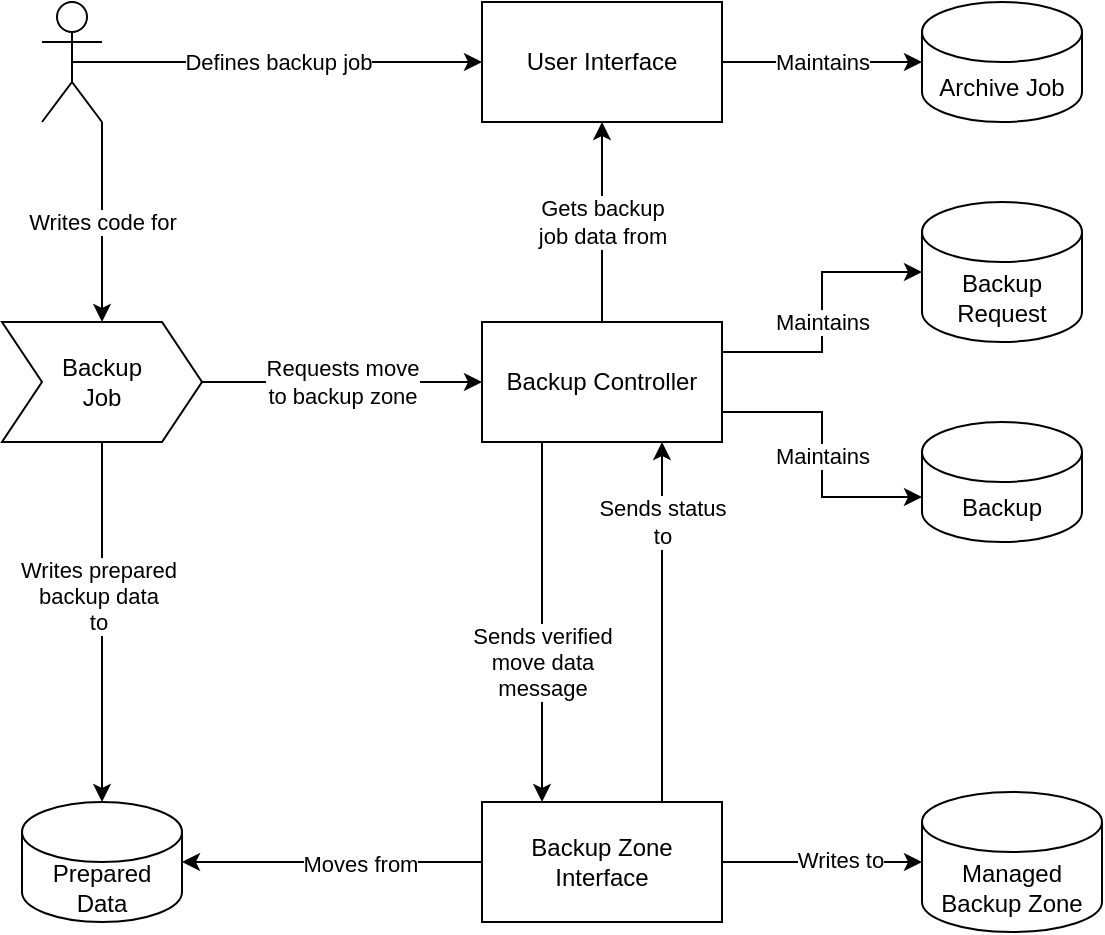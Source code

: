 <mxfile version="17.4.0"><diagram id="R_-vMPppNiI3td37Qoft" name="Page-1"><mxGraphModel dx="1422" dy="820" grid="1" gridSize="10" guides="1" tooltips="1" connect="1" arrows="1" fold="1" page="1" pageScale="1" pageWidth="1100" pageHeight="850" math="0" shadow="0"><root><mxCell id="0"/><mxCell id="1" parent="0"/><mxCell id="qkyihKJ4fGWghnYEI20T-14" value="Maintains" style="edgeStyle=orthogonalEdgeStyle;rounded=0;orthogonalLoop=1;jettySize=auto;html=1;exitX=1;exitY=0.5;exitDx=0;exitDy=0;entryX=0;entryY=0.5;entryDx=0;entryDy=0;entryPerimeter=0;" edge="1" parent="1" source="qkyihKJ4fGWghnYEI20T-3" target="qkyihKJ4fGWghnYEI20T-12"><mxGeometry relative="1" as="geometry"/></mxCell><mxCell id="qkyihKJ4fGWghnYEI20T-3" value="User Interface" style="rounded=0;whiteSpace=wrap;html=1;" vertex="1" parent="1"><mxGeometry x="300" y="40" width="120" height="60" as="geometry"/></mxCell><mxCell id="qkyihKJ4fGWghnYEI20T-5" value="Defines backup job" style="edgeStyle=orthogonalEdgeStyle;rounded=0;orthogonalLoop=1;jettySize=auto;html=1;exitX=0.5;exitY=0.5;exitDx=0;exitDy=0;exitPerimeter=0;entryX=0;entryY=0.5;entryDx=0;entryDy=0;" edge="1" parent="1" source="qkyihKJ4fGWghnYEI20T-4" target="qkyihKJ4fGWghnYEI20T-3"><mxGeometry relative="1" as="geometry"/></mxCell><mxCell id="qkyihKJ4fGWghnYEI20T-23" value="Writes code for" style="edgeStyle=orthogonalEdgeStyle;rounded=0;orthogonalLoop=1;jettySize=auto;html=1;exitX=1;exitY=1;exitDx=0;exitDy=0;exitPerimeter=0;entryX=0.5;entryY=0;entryDx=0;entryDy=0;" edge="1" parent="1" source="qkyihKJ4fGWghnYEI20T-4" target="qkyihKJ4fGWghnYEI20T-21"><mxGeometry relative="1" as="geometry"/></mxCell><mxCell id="qkyihKJ4fGWghnYEI20T-4" value="" style="shape=umlActor;verticalLabelPosition=bottom;verticalAlign=top;html=1;outlineConnect=0;" vertex="1" parent="1"><mxGeometry x="80" y="40" width="30" height="60" as="geometry"/></mxCell><mxCell id="qkyihKJ4fGWghnYEI20T-12" value="Archive Job" style="shape=cylinder3;whiteSpace=wrap;html=1;boundedLbl=1;backgroundOutline=1;size=15;" vertex="1" parent="1"><mxGeometry x="520" y="40" width="80" height="60" as="geometry"/></mxCell><mxCell id="qkyihKJ4fGWghnYEI20T-18" style="edgeStyle=orthogonalEdgeStyle;rounded=0;orthogonalLoop=1;jettySize=auto;html=1;exitX=1;exitY=0.25;exitDx=0;exitDy=0;entryX=0;entryY=0.5;entryDx=0;entryDy=0;entryPerimeter=0;" edge="1" parent="1" source="qkyihKJ4fGWghnYEI20T-15" target="qkyihKJ4fGWghnYEI20T-16"><mxGeometry relative="1" as="geometry"/></mxCell><mxCell id="qkyihKJ4fGWghnYEI20T-20" value="Maintains" style="edgeLabel;html=1;align=center;verticalAlign=middle;resizable=0;points=[];" vertex="1" connectable="0" parent="qkyihKJ4fGWghnYEI20T-18"><mxGeometry x="0.5" relative="1" as="geometry"><mxPoint x="-15" y="25" as="offset"/></mxGeometry></mxCell><mxCell id="qkyihKJ4fGWghnYEI20T-19" value="Maintains" style="edgeStyle=orthogonalEdgeStyle;rounded=0;orthogonalLoop=1;jettySize=auto;html=1;exitX=1;exitY=0.75;exitDx=0;exitDy=0;entryX=0;entryY=0;entryDx=0;entryDy=37.5;entryPerimeter=0;" edge="1" parent="1" source="qkyihKJ4fGWghnYEI20T-15" target="qkyihKJ4fGWghnYEI20T-17"><mxGeometry relative="1" as="geometry"/></mxCell><mxCell id="qkyihKJ4fGWghnYEI20T-34" value="&lt;div&gt;Gets backup&lt;/div&gt;&lt;div&gt;job data from&lt;br&gt;&lt;/div&gt;" style="edgeStyle=orthogonalEdgeStyle;rounded=0;orthogonalLoop=1;jettySize=auto;html=1;exitX=0.5;exitY=0;exitDx=0;exitDy=0;" edge="1" parent="1" source="qkyihKJ4fGWghnYEI20T-15" target="qkyihKJ4fGWghnYEI20T-3"><mxGeometry relative="1" as="geometry"/></mxCell><mxCell id="qkyihKJ4fGWghnYEI20T-35" value="&lt;div&gt;Sends verified&lt;/div&gt;move data&lt;br&gt;&lt;div&gt;message&lt;br&gt;&lt;/div&gt;" style="edgeStyle=orthogonalEdgeStyle;rounded=0;orthogonalLoop=1;jettySize=auto;html=1;exitX=0.25;exitY=1;exitDx=0;exitDy=0;entryX=0.25;entryY=0;entryDx=0;entryDy=0;" edge="1" parent="1" source="qkyihKJ4fGWghnYEI20T-15" target="qkyihKJ4fGWghnYEI20T-27"><mxGeometry x="0.222" relative="1" as="geometry"><mxPoint as="offset"/></mxGeometry></mxCell><mxCell id="qkyihKJ4fGWghnYEI20T-15" value="Backup Controller" style="rounded=0;whiteSpace=wrap;html=1;" vertex="1" parent="1"><mxGeometry x="300" y="200" width="120" height="60" as="geometry"/></mxCell><mxCell id="qkyihKJ4fGWghnYEI20T-16" value="Backup Request" style="shape=cylinder3;whiteSpace=wrap;html=1;boundedLbl=1;backgroundOutline=1;size=15;" vertex="1" parent="1"><mxGeometry x="520" y="140" width="80" height="70" as="geometry"/></mxCell><mxCell id="qkyihKJ4fGWghnYEI20T-17" value="Backup" style="shape=cylinder3;whiteSpace=wrap;html=1;boundedLbl=1;backgroundOutline=1;size=15;" vertex="1" parent="1"><mxGeometry x="520" y="250" width="80" height="60" as="geometry"/></mxCell><mxCell id="qkyihKJ4fGWghnYEI20T-22" value="&lt;div&gt;Requests move &lt;br&gt;&lt;/div&gt;&lt;div&gt;to backup zone&lt;br&gt;&lt;/div&gt;" style="edgeStyle=orthogonalEdgeStyle;rounded=0;orthogonalLoop=1;jettySize=auto;html=1;exitX=1;exitY=0.5;exitDx=0;exitDy=0;" edge="1" parent="1" source="qkyihKJ4fGWghnYEI20T-21" target="qkyihKJ4fGWghnYEI20T-15"><mxGeometry relative="1" as="geometry"/></mxCell><mxCell id="qkyihKJ4fGWghnYEI20T-25" style="edgeStyle=orthogonalEdgeStyle;rounded=0;orthogonalLoop=1;jettySize=auto;html=1;exitX=0.5;exitY=1;exitDx=0;exitDy=0;entryX=0.5;entryY=0;entryDx=0;entryDy=0;entryPerimeter=0;" edge="1" parent="1" source="qkyihKJ4fGWghnYEI20T-21" target="qkyihKJ4fGWghnYEI20T-24"><mxGeometry relative="1" as="geometry"/></mxCell><mxCell id="qkyihKJ4fGWghnYEI20T-26" value="&lt;div&gt;Writes prepared&lt;/div&gt;&lt;div&gt;backup data&lt;/div&gt;&lt;div&gt;to&lt;br&gt;&lt;/div&gt;" style="edgeLabel;html=1;align=center;verticalAlign=middle;resizable=0;points=[];" vertex="1" connectable="0" parent="qkyihKJ4fGWghnYEI20T-25"><mxGeometry x="-0.144" y="-2" relative="1" as="geometry"><mxPoint as="offset"/></mxGeometry></mxCell><mxCell id="qkyihKJ4fGWghnYEI20T-21" value="&lt;div&gt;Backup&lt;/div&gt;&lt;div&gt;Job&lt;/div&gt;" style="shape=step;perimeter=stepPerimeter;whiteSpace=wrap;html=1;fixedSize=1;" vertex="1" parent="1"><mxGeometry x="60" y="200" width="100" height="60" as="geometry"/></mxCell><mxCell id="qkyihKJ4fGWghnYEI20T-24" value="&lt;div&gt;Prepared&lt;/div&gt;&lt;div&gt;Data&lt;br&gt;&lt;/div&gt;" style="shape=cylinder3;whiteSpace=wrap;html=1;boundedLbl=1;backgroundOutline=1;size=15;" vertex="1" parent="1"><mxGeometry x="70" y="440" width="80" height="60" as="geometry"/></mxCell><mxCell id="qkyihKJ4fGWghnYEI20T-29" style="edgeStyle=orthogonalEdgeStyle;rounded=0;orthogonalLoop=1;jettySize=auto;html=1;exitX=0;exitY=0.5;exitDx=0;exitDy=0;entryX=1;entryY=0.5;entryDx=0;entryDy=0;entryPerimeter=0;" edge="1" parent="1" source="qkyihKJ4fGWghnYEI20T-27" target="qkyihKJ4fGWghnYEI20T-24"><mxGeometry relative="1" as="geometry"/></mxCell><mxCell id="qkyihKJ4fGWghnYEI20T-30" value="Moves from" style="edgeLabel;html=1;align=center;verticalAlign=middle;resizable=0;points=[];" vertex="1" connectable="0" parent="qkyihKJ4fGWghnYEI20T-29"><mxGeometry x="-0.187" y="1" relative="1" as="geometry"><mxPoint as="offset"/></mxGeometry></mxCell><mxCell id="qkyihKJ4fGWghnYEI20T-32" style="edgeStyle=orthogonalEdgeStyle;rounded=0;orthogonalLoop=1;jettySize=auto;html=1;exitX=1;exitY=0.5;exitDx=0;exitDy=0;entryX=0;entryY=0.5;entryDx=0;entryDy=0;entryPerimeter=0;" edge="1" parent="1" source="qkyihKJ4fGWghnYEI20T-27" target="qkyihKJ4fGWghnYEI20T-31"><mxGeometry relative="1" as="geometry"/></mxCell><mxCell id="qkyihKJ4fGWghnYEI20T-33" value="Writes to" style="edgeLabel;html=1;align=center;verticalAlign=middle;resizable=0;points=[];" vertex="1" connectable="0" parent="qkyihKJ4fGWghnYEI20T-32"><mxGeometry x="0.18" y="1" relative="1" as="geometry"><mxPoint as="offset"/></mxGeometry></mxCell><mxCell id="qkyihKJ4fGWghnYEI20T-36" value="&lt;div&gt;Sends status&lt;/div&gt;&lt;div&gt;to&lt;br&gt;&lt;/div&gt;" style="edgeStyle=orthogonalEdgeStyle;rounded=0;orthogonalLoop=1;jettySize=auto;html=1;exitX=0.75;exitY=0;exitDx=0;exitDy=0;entryX=0.75;entryY=1;entryDx=0;entryDy=0;" edge="1" parent="1" source="qkyihKJ4fGWghnYEI20T-27" target="qkyihKJ4fGWghnYEI20T-15"><mxGeometry x="0.556" relative="1" as="geometry"><mxPoint as="offset"/></mxGeometry></mxCell><mxCell id="qkyihKJ4fGWghnYEI20T-27" value="Backup Zone Interface" style="rounded=0;whiteSpace=wrap;html=1;" vertex="1" parent="1"><mxGeometry x="300" y="440" width="120" height="60" as="geometry"/></mxCell><mxCell id="qkyihKJ4fGWghnYEI20T-31" value="Managed Backup Zone" style="shape=cylinder3;whiteSpace=wrap;html=1;boundedLbl=1;backgroundOutline=1;size=15;" vertex="1" parent="1"><mxGeometry x="520" y="435" width="90" height="70" as="geometry"/></mxCell></root></mxGraphModel></diagram></mxfile>